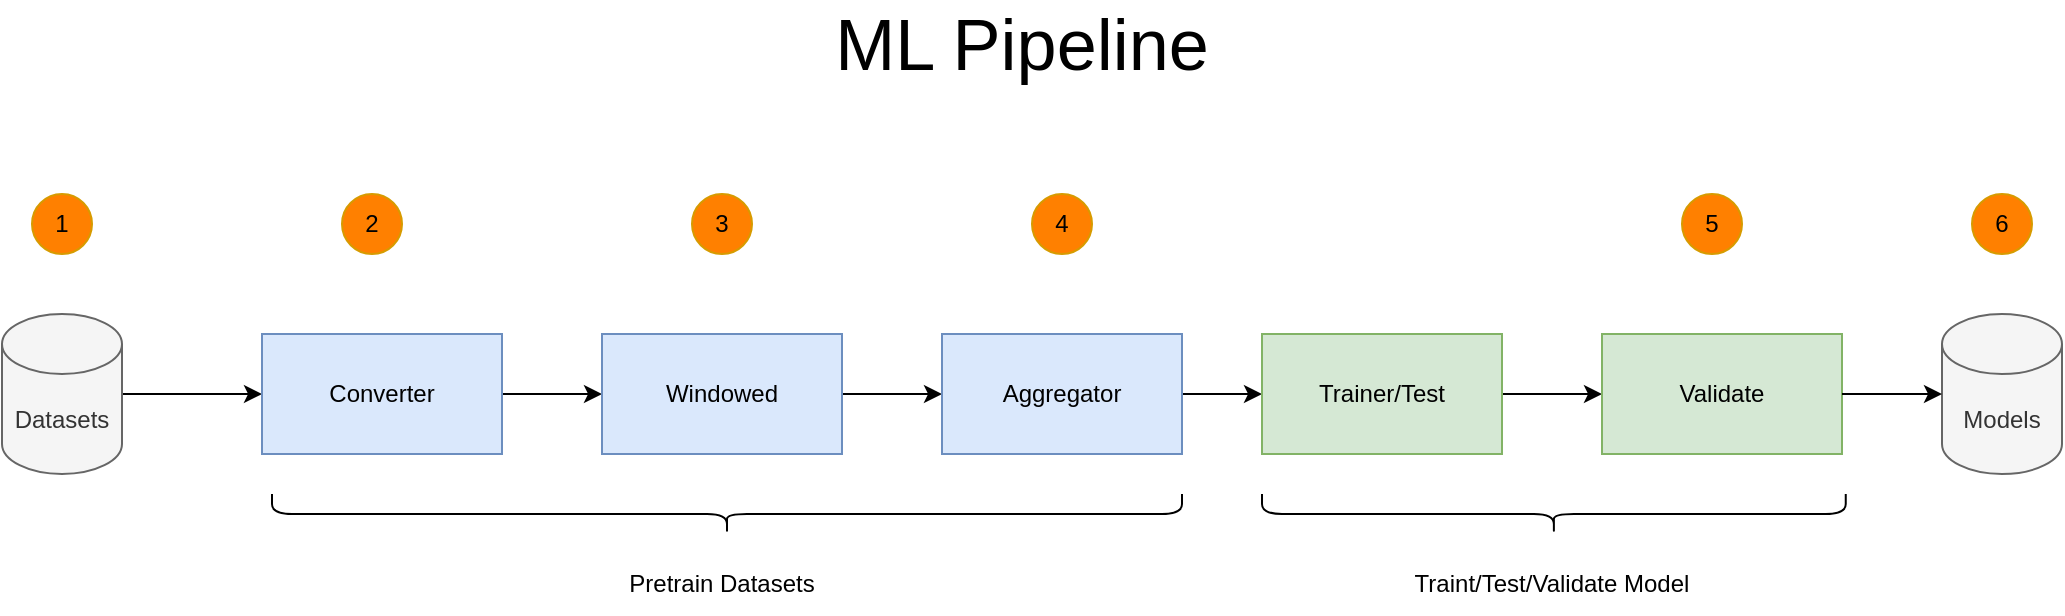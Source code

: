 <mxfile version="27.1.6">
  <diagram name="ML Pipeline" id="eVOmrs8MSlbzeXd1V6C2">
    <mxGraphModel dx="1360" dy="759" grid="1" gridSize="10" guides="1" tooltips="1" connect="1" arrows="1" fold="1" page="1" pageScale="1" pageWidth="1169" pageHeight="827" math="0" shadow="0">
      <root>
        <mxCell id="0" />
        <mxCell id="1" parent="0" />
        <mxCell id="TuEI_6CooeL6YMEbKrYp-8" style="edgeStyle=orthogonalEdgeStyle;rounded=0;orthogonalLoop=1;jettySize=auto;html=1;entryX=0;entryY=0.5;entryDx=0;entryDy=0;" edge="1" parent="1" source="TuEI_6CooeL6YMEbKrYp-2" target="TuEI_6CooeL6YMEbKrYp-3">
          <mxGeometry relative="1" as="geometry" />
        </mxCell>
        <mxCell id="TuEI_6CooeL6YMEbKrYp-2" value="Datasets" style="shape=cylinder3;whiteSpace=wrap;html=1;boundedLbl=1;backgroundOutline=1;size=15;fillColor=#f5f5f5;fontColor=#333333;strokeColor=#666666;" vertex="1" parent="1">
          <mxGeometry x="110" y="190" width="60" height="80" as="geometry" />
        </mxCell>
        <mxCell id="TuEI_6CooeL6YMEbKrYp-9" style="edgeStyle=orthogonalEdgeStyle;rounded=0;orthogonalLoop=1;jettySize=auto;html=1;entryX=0;entryY=0.5;entryDx=0;entryDy=0;" edge="1" parent="1" source="TuEI_6CooeL6YMEbKrYp-3" target="TuEI_6CooeL6YMEbKrYp-4">
          <mxGeometry relative="1" as="geometry" />
        </mxCell>
        <mxCell id="TuEI_6CooeL6YMEbKrYp-3" value="Converter" style="rounded=0;whiteSpace=wrap;html=1;fillColor=#dae8fc;strokeColor=#6c8ebf;" vertex="1" parent="1">
          <mxGeometry x="240" y="200" width="120" height="60" as="geometry" />
        </mxCell>
        <mxCell id="TuEI_6CooeL6YMEbKrYp-10" style="edgeStyle=orthogonalEdgeStyle;rounded=0;orthogonalLoop=1;jettySize=auto;html=1;" edge="1" parent="1" source="TuEI_6CooeL6YMEbKrYp-4" target="TuEI_6CooeL6YMEbKrYp-5">
          <mxGeometry relative="1" as="geometry" />
        </mxCell>
        <mxCell id="TuEI_6CooeL6YMEbKrYp-4" value="Windowed" style="rounded=0;whiteSpace=wrap;html=1;fillColor=#dae8fc;strokeColor=#6c8ebf;" vertex="1" parent="1">
          <mxGeometry x="410" y="200" width="120" height="60" as="geometry" />
        </mxCell>
        <mxCell id="TuEI_6CooeL6YMEbKrYp-11" style="edgeStyle=orthogonalEdgeStyle;rounded=0;orthogonalLoop=1;jettySize=auto;html=1;entryX=0;entryY=0.5;entryDx=0;entryDy=0;" edge="1" parent="1" source="TuEI_6CooeL6YMEbKrYp-5" target="TuEI_6CooeL6YMEbKrYp-6">
          <mxGeometry relative="1" as="geometry" />
        </mxCell>
        <mxCell id="TuEI_6CooeL6YMEbKrYp-5" value="Aggregator" style="rounded=0;whiteSpace=wrap;html=1;fillColor=#dae8fc;strokeColor=#6c8ebf;" vertex="1" parent="1">
          <mxGeometry x="580" y="200" width="120" height="60" as="geometry" />
        </mxCell>
        <mxCell id="TuEI_6CooeL6YMEbKrYp-26" style="edgeStyle=orthogonalEdgeStyle;rounded=0;orthogonalLoop=1;jettySize=auto;html=1;entryX=0;entryY=0.5;entryDx=0;entryDy=0;" edge="1" parent="1" source="TuEI_6CooeL6YMEbKrYp-6" target="TuEI_6CooeL6YMEbKrYp-25">
          <mxGeometry relative="1" as="geometry" />
        </mxCell>
        <mxCell id="TuEI_6CooeL6YMEbKrYp-6" value="Trainer/Test" style="rounded=0;whiteSpace=wrap;html=1;fillColor=#d5e8d4;strokeColor=#82b366;" vertex="1" parent="1">
          <mxGeometry x="740" y="200" width="120" height="60" as="geometry" />
        </mxCell>
        <mxCell id="TuEI_6CooeL6YMEbKrYp-7" value="Models" style="shape=cylinder3;whiteSpace=wrap;html=1;boundedLbl=1;backgroundOutline=1;size=15;fillColor=#f5f5f5;fontColor=#333333;strokeColor=#666666;" vertex="1" parent="1">
          <mxGeometry x="1080" y="190" width="60" height="80" as="geometry" />
        </mxCell>
        <mxCell id="TuEI_6CooeL6YMEbKrYp-13" value="2" style="ellipse;whiteSpace=wrap;html=1;aspect=fixed;fillColor=#FF8000;strokeColor=#d79b00;" vertex="1" parent="1">
          <mxGeometry x="280" y="130" width="30" height="30" as="geometry" />
        </mxCell>
        <mxCell id="TuEI_6CooeL6YMEbKrYp-14" value="1" style="ellipse;whiteSpace=wrap;html=1;aspect=fixed;fillColor=#FF8000;strokeColor=#d79b00;" vertex="1" parent="1">
          <mxGeometry x="125" y="130" width="30" height="30" as="geometry" />
        </mxCell>
        <mxCell id="TuEI_6CooeL6YMEbKrYp-16" value="3" style="ellipse;whiteSpace=wrap;html=1;aspect=fixed;fillColor=#FF8000;strokeColor=#d79b00;" vertex="1" parent="1">
          <mxGeometry x="455" y="130" width="30" height="30" as="geometry" />
        </mxCell>
        <mxCell id="TuEI_6CooeL6YMEbKrYp-17" value="4" style="ellipse;whiteSpace=wrap;html=1;aspect=fixed;fillColor=#FF8000;strokeColor=#d79b00;" vertex="1" parent="1">
          <mxGeometry x="625" y="130" width="30" height="30" as="geometry" />
        </mxCell>
        <mxCell id="TuEI_6CooeL6YMEbKrYp-18" value="5" style="ellipse;whiteSpace=wrap;html=1;aspect=fixed;fillColor=#FF8000;strokeColor=#d79b00;" vertex="1" parent="1">
          <mxGeometry x="950" y="130" width="30" height="30" as="geometry" />
        </mxCell>
        <mxCell id="TuEI_6CooeL6YMEbKrYp-19" value="6" style="ellipse;whiteSpace=wrap;html=1;aspect=fixed;fillColor=#FF8000;strokeColor=#d79b00;" vertex="1" parent="1">
          <mxGeometry x="1095" y="130" width="30" height="30" as="geometry" />
        </mxCell>
        <mxCell id="TuEI_6CooeL6YMEbKrYp-21" value="" style="shape=curlyBracket;whiteSpace=wrap;html=1;rounded=1;labelPosition=left;verticalLabelPosition=middle;align=right;verticalAlign=middle;rotation=-90;" vertex="1" parent="1">
          <mxGeometry x="462.5" y="62.5" width="20" height="455" as="geometry" />
        </mxCell>
        <mxCell id="TuEI_6CooeL6YMEbKrYp-22" value="" style="shape=curlyBracket;whiteSpace=wrap;html=1;rounded=1;labelPosition=left;verticalLabelPosition=middle;align=right;verticalAlign=middle;rotation=-90;" vertex="1" parent="1">
          <mxGeometry x="875.94" y="144.06" width="20" height="291.87" as="geometry" />
        </mxCell>
        <mxCell id="TuEI_6CooeL6YMEbKrYp-23" value="Pretrain Datasets" style="text;html=1;align=center;verticalAlign=middle;whiteSpace=wrap;rounded=0;" vertex="1" parent="1">
          <mxGeometry x="240" y="310" width="460" height="30" as="geometry" />
        </mxCell>
        <mxCell id="TuEI_6CooeL6YMEbKrYp-24" value="Traint/Test/Validate Model" style="text;html=1;align=center;verticalAlign=middle;whiteSpace=wrap;rounded=0;" vertex="1" parent="1">
          <mxGeometry x="740" y="310" width="290" height="30" as="geometry" />
        </mxCell>
        <mxCell id="TuEI_6CooeL6YMEbKrYp-25" value="Validate" style="rounded=0;whiteSpace=wrap;html=1;fillColor=#d5e8d4;strokeColor=#82b366;" vertex="1" parent="1">
          <mxGeometry x="910" y="200" width="120" height="60" as="geometry" />
        </mxCell>
        <mxCell id="TuEI_6CooeL6YMEbKrYp-27" style="edgeStyle=orthogonalEdgeStyle;rounded=0;orthogonalLoop=1;jettySize=auto;html=1;entryX=0;entryY=0.5;entryDx=0;entryDy=0;entryPerimeter=0;" edge="1" parent="1" source="TuEI_6CooeL6YMEbKrYp-25" target="TuEI_6CooeL6YMEbKrYp-7">
          <mxGeometry relative="1" as="geometry" />
        </mxCell>
        <mxCell id="TuEI_6CooeL6YMEbKrYp-28" value="&lt;font style=&quot;font-size: 36px;&quot;&gt;ML Pipeline&lt;/font&gt;" style="text;html=1;align=center;verticalAlign=middle;whiteSpace=wrap;rounded=0;" vertex="1" parent="1">
          <mxGeometry x="120" y="40" width="1000" height="30" as="geometry" />
        </mxCell>
      </root>
    </mxGraphModel>
  </diagram>
</mxfile>
